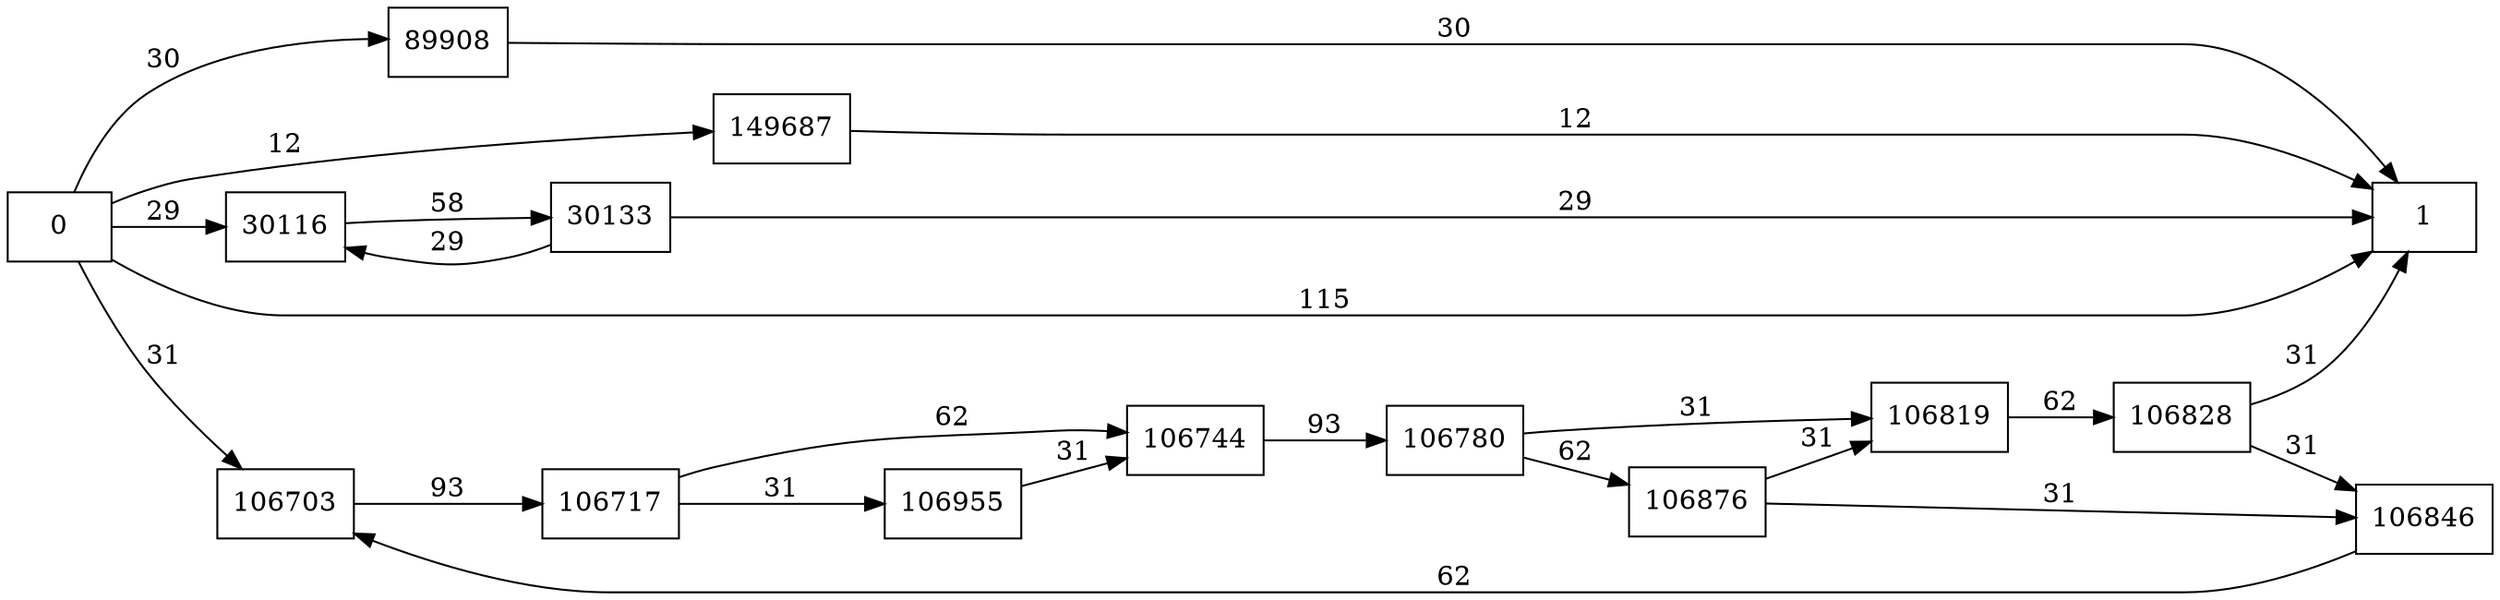 digraph {
	graph [rankdir=LR]
	node [shape=rectangle]
	30116 -> 30133 [label=58]
	30133 -> 30116 [label=29]
	30133 -> 1 [label=29]
	89908 -> 1 [label=30]
	106703 -> 106717 [label=93]
	106717 -> 106744 [label=62]
	106717 -> 106955 [label=31]
	106744 -> 106780 [label=93]
	106780 -> 106819 [label=31]
	106780 -> 106876 [label=62]
	106819 -> 106828 [label=62]
	106828 -> 106846 [label=31]
	106828 -> 1 [label=31]
	106846 -> 106703 [label=62]
	106876 -> 106846 [label=31]
	106876 -> 106819 [label=31]
	106955 -> 106744 [label=31]
	149687 -> 1 [label=12]
	0 -> 1 [label=115]
	0 -> 30116 [label=29]
	0 -> 89908 [label=30]
	0 -> 106703 [label=31]
	0 -> 149687 [label=12]
}
